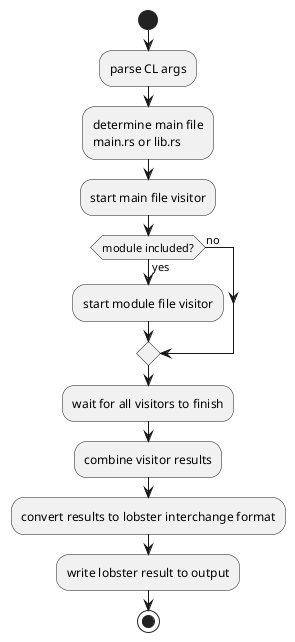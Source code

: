 @startuml General Workflow
start
:parse CL args;

:determine main file
main.rs or lib.rs;

:start main file visitor;

if (module included?) is (yes) then
:start module file visitor;
else  (no)
endif

:wait for all visitors to finish;

:combine visitor results;

:convert results to lobster interchange format;

:write lobster result to output;
stop
@enduml